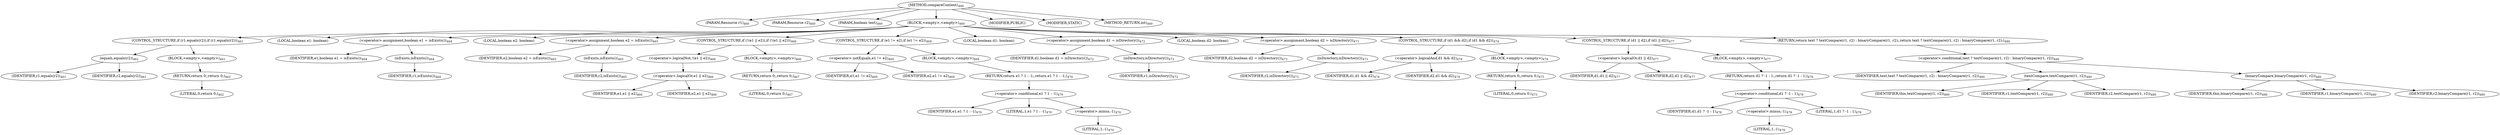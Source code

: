 digraph "compareContent" {  
"977" [label = <(METHOD,compareContent)<SUB>460</SUB>> ]
"978" [label = <(PARAM,Resource r1)<SUB>460</SUB>> ]
"979" [label = <(PARAM,Resource r2)<SUB>460</SUB>> ]
"980" [label = <(PARAM,boolean text)<SUB>460</SUB>> ]
"981" [label = <(BLOCK,&lt;empty&gt;,&lt;empty&gt;)<SUB>460</SUB>> ]
"982" [label = <(CONTROL_STRUCTURE,if (r1.equals(r2)),if (r1.equals(r2)))<SUB>461</SUB>> ]
"983" [label = <(equals,equals(r2))<SUB>461</SUB>> ]
"984" [label = <(IDENTIFIER,r1,equals(r2))<SUB>461</SUB>> ]
"985" [label = <(IDENTIFIER,r2,equals(r2))<SUB>461</SUB>> ]
"986" [label = <(BLOCK,&lt;empty&gt;,&lt;empty&gt;)<SUB>461</SUB>> ]
"987" [label = <(RETURN,return 0;,return 0;)<SUB>462</SUB>> ]
"988" [label = <(LITERAL,0,return 0;)<SUB>462</SUB>> ]
"989" [label = <(LOCAL,boolean e1: boolean)> ]
"990" [label = <(&lt;operator&gt;.assignment,boolean e1 = isExists())<SUB>464</SUB>> ]
"991" [label = <(IDENTIFIER,e1,boolean e1 = isExists())<SUB>464</SUB>> ]
"992" [label = <(isExists,isExists())<SUB>464</SUB>> ]
"993" [label = <(IDENTIFIER,r1,isExists())<SUB>464</SUB>> ]
"994" [label = <(LOCAL,boolean e2: boolean)> ]
"995" [label = <(&lt;operator&gt;.assignment,boolean e2 = isExists())<SUB>465</SUB>> ]
"996" [label = <(IDENTIFIER,e2,boolean e2 = isExists())<SUB>465</SUB>> ]
"997" [label = <(isExists,isExists())<SUB>465</SUB>> ]
"998" [label = <(IDENTIFIER,r2,isExists())<SUB>465</SUB>> ]
"999" [label = <(CONTROL_STRUCTURE,if (!(e1 || e2)),if (!(e1 || e2)))<SUB>466</SUB>> ]
"1000" [label = <(&lt;operator&gt;.logicalNot,!(e1 || e2))<SUB>466</SUB>> ]
"1001" [label = <(&lt;operator&gt;.logicalOr,e1 || e2)<SUB>466</SUB>> ]
"1002" [label = <(IDENTIFIER,e1,e1 || e2)<SUB>466</SUB>> ]
"1003" [label = <(IDENTIFIER,e2,e1 || e2)<SUB>466</SUB>> ]
"1004" [label = <(BLOCK,&lt;empty&gt;,&lt;empty&gt;)<SUB>466</SUB>> ]
"1005" [label = <(RETURN,return 0;,return 0;)<SUB>467</SUB>> ]
"1006" [label = <(LITERAL,0,return 0;)<SUB>467</SUB>> ]
"1007" [label = <(CONTROL_STRUCTURE,if (e1 != e2),if (e1 != e2))<SUB>469</SUB>> ]
"1008" [label = <(&lt;operator&gt;.notEquals,e1 != e2)<SUB>469</SUB>> ]
"1009" [label = <(IDENTIFIER,e1,e1 != e2)<SUB>469</SUB>> ]
"1010" [label = <(IDENTIFIER,e2,e1 != e2)<SUB>469</SUB>> ]
"1011" [label = <(BLOCK,&lt;empty&gt;,&lt;empty&gt;)<SUB>469</SUB>> ]
"1012" [label = <(RETURN,return e1 ? 1 : -1;,return e1 ? 1 : -1;)<SUB>470</SUB>> ]
"1013" [label = <(&lt;operator&gt;.conditional,e1 ? 1 : -1)<SUB>470</SUB>> ]
"1014" [label = <(IDENTIFIER,e1,e1 ? 1 : -1)<SUB>470</SUB>> ]
"1015" [label = <(LITERAL,1,e1 ? 1 : -1)<SUB>470</SUB>> ]
"1016" [label = <(&lt;operator&gt;.minus,-1)<SUB>470</SUB>> ]
"1017" [label = <(LITERAL,1,-1)<SUB>470</SUB>> ]
"1018" [label = <(LOCAL,boolean d1: boolean)> ]
"1019" [label = <(&lt;operator&gt;.assignment,boolean d1 = isDirectory())<SUB>472</SUB>> ]
"1020" [label = <(IDENTIFIER,d1,boolean d1 = isDirectory())<SUB>472</SUB>> ]
"1021" [label = <(isDirectory,isDirectory())<SUB>472</SUB>> ]
"1022" [label = <(IDENTIFIER,r1,isDirectory())<SUB>472</SUB>> ]
"1023" [label = <(LOCAL,boolean d2: boolean)> ]
"1024" [label = <(&lt;operator&gt;.assignment,boolean d2 = isDirectory())<SUB>473</SUB>> ]
"1025" [label = <(IDENTIFIER,d2,boolean d2 = isDirectory())<SUB>473</SUB>> ]
"1026" [label = <(isDirectory,isDirectory())<SUB>473</SUB>> ]
"1027" [label = <(IDENTIFIER,r2,isDirectory())<SUB>473</SUB>> ]
"1028" [label = <(CONTROL_STRUCTURE,if (d1 &amp;&amp; d2),if (d1 &amp;&amp; d2))<SUB>474</SUB>> ]
"1029" [label = <(&lt;operator&gt;.logicalAnd,d1 &amp;&amp; d2)<SUB>474</SUB>> ]
"1030" [label = <(IDENTIFIER,d1,d1 &amp;&amp; d2)<SUB>474</SUB>> ]
"1031" [label = <(IDENTIFIER,d2,d1 &amp;&amp; d2)<SUB>474</SUB>> ]
"1032" [label = <(BLOCK,&lt;empty&gt;,&lt;empty&gt;)<SUB>474</SUB>> ]
"1033" [label = <(RETURN,return 0;,return 0;)<SUB>475</SUB>> ]
"1034" [label = <(LITERAL,0,return 0;)<SUB>475</SUB>> ]
"1035" [label = <(CONTROL_STRUCTURE,if (d1 || d2),if (d1 || d2))<SUB>477</SUB>> ]
"1036" [label = <(&lt;operator&gt;.logicalOr,d1 || d2)<SUB>477</SUB>> ]
"1037" [label = <(IDENTIFIER,d1,d1 || d2)<SUB>477</SUB>> ]
"1038" [label = <(IDENTIFIER,d2,d1 || d2)<SUB>477</SUB>> ]
"1039" [label = <(BLOCK,&lt;empty&gt;,&lt;empty&gt;)<SUB>477</SUB>> ]
"1040" [label = <(RETURN,return d1 ? -1 : 1;,return d1 ? -1 : 1;)<SUB>478</SUB>> ]
"1041" [label = <(&lt;operator&gt;.conditional,d1 ? -1 : 1)<SUB>478</SUB>> ]
"1042" [label = <(IDENTIFIER,d1,d1 ? -1 : 1)<SUB>478</SUB>> ]
"1043" [label = <(&lt;operator&gt;.minus,-1)<SUB>478</SUB>> ]
"1044" [label = <(LITERAL,1,-1)<SUB>478</SUB>> ]
"1045" [label = <(LITERAL,1,d1 ? -1 : 1)<SUB>478</SUB>> ]
"1046" [label = <(RETURN,return text ? textCompare(r1, r2) : binaryCompare(r1, r2);,return text ? textCompare(r1, r2) : binaryCompare(r1, r2);)<SUB>480</SUB>> ]
"1047" [label = <(&lt;operator&gt;.conditional,text ? textCompare(r1, r2) : binaryCompare(r1, r2))<SUB>480</SUB>> ]
"1048" [label = <(IDENTIFIER,text,text ? textCompare(r1, r2) : binaryCompare(r1, r2))<SUB>480</SUB>> ]
"1049" [label = <(textCompare,textCompare(r1, r2))<SUB>480</SUB>> ]
"1050" [label = <(IDENTIFIER,this,textCompare(r1, r2))<SUB>480</SUB>> ]
"1051" [label = <(IDENTIFIER,r1,textCompare(r1, r2))<SUB>480</SUB>> ]
"1052" [label = <(IDENTIFIER,r2,textCompare(r1, r2))<SUB>480</SUB>> ]
"1053" [label = <(binaryCompare,binaryCompare(r1, r2))<SUB>480</SUB>> ]
"1054" [label = <(IDENTIFIER,this,binaryCompare(r1, r2))<SUB>480</SUB>> ]
"1055" [label = <(IDENTIFIER,r1,binaryCompare(r1, r2))<SUB>480</SUB>> ]
"1056" [label = <(IDENTIFIER,r2,binaryCompare(r1, r2))<SUB>480</SUB>> ]
"1057" [label = <(MODIFIER,PUBLIC)> ]
"1058" [label = <(MODIFIER,STATIC)> ]
"1059" [label = <(METHOD_RETURN,int)<SUB>460</SUB>> ]
  "977" -> "978" 
  "977" -> "979" 
  "977" -> "980" 
  "977" -> "981" 
  "977" -> "1057" 
  "977" -> "1058" 
  "977" -> "1059" 
  "981" -> "982" 
  "981" -> "989" 
  "981" -> "990" 
  "981" -> "994" 
  "981" -> "995" 
  "981" -> "999" 
  "981" -> "1007" 
  "981" -> "1018" 
  "981" -> "1019" 
  "981" -> "1023" 
  "981" -> "1024" 
  "981" -> "1028" 
  "981" -> "1035" 
  "981" -> "1046" 
  "982" -> "983" 
  "982" -> "986" 
  "983" -> "984" 
  "983" -> "985" 
  "986" -> "987" 
  "987" -> "988" 
  "990" -> "991" 
  "990" -> "992" 
  "992" -> "993" 
  "995" -> "996" 
  "995" -> "997" 
  "997" -> "998" 
  "999" -> "1000" 
  "999" -> "1004" 
  "1000" -> "1001" 
  "1001" -> "1002" 
  "1001" -> "1003" 
  "1004" -> "1005" 
  "1005" -> "1006" 
  "1007" -> "1008" 
  "1007" -> "1011" 
  "1008" -> "1009" 
  "1008" -> "1010" 
  "1011" -> "1012" 
  "1012" -> "1013" 
  "1013" -> "1014" 
  "1013" -> "1015" 
  "1013" -> "1016" 
  "1016" -> "1017" 
  "1019" -> "1020" 
  "1019" -> "1021" 
  "1021" -> "1022" 
  "1024" -> "1025" 
  "1024" -> "1026" 
  "1026" -> "1027" 
  "1028" -> "1029" 
  "1028" -> "1032" 
  "1029" -> "1030" 
  "1029" -> "1031" 
  "1032" -> "1033" 
  "1033" -> "1034" 
  "1035" -> "1036" 
  "1035" -> "1039" 
  "1036" -> "1037" 
  "1036" -> "1038" 
  "1039" -> "1040" 
  "1040" -> "1041" 
  "1041" -> "1042" 
  "1041" -> "1043" 
  "1041" -> "1045" 
  "1043" -> "1044" 
  "1046" -> "1047" 
  "1047" -> "1048" 
  "1047" -> "1049" 
  "1047" -> "1053" 
  "1049" -> "1050" 
  "1049" -> "1051" 
  "1049" -> "1052" 
  "1053" -> "1054" 
  "1053" -> "1055" 
  "1053" -> "1056" 
}
